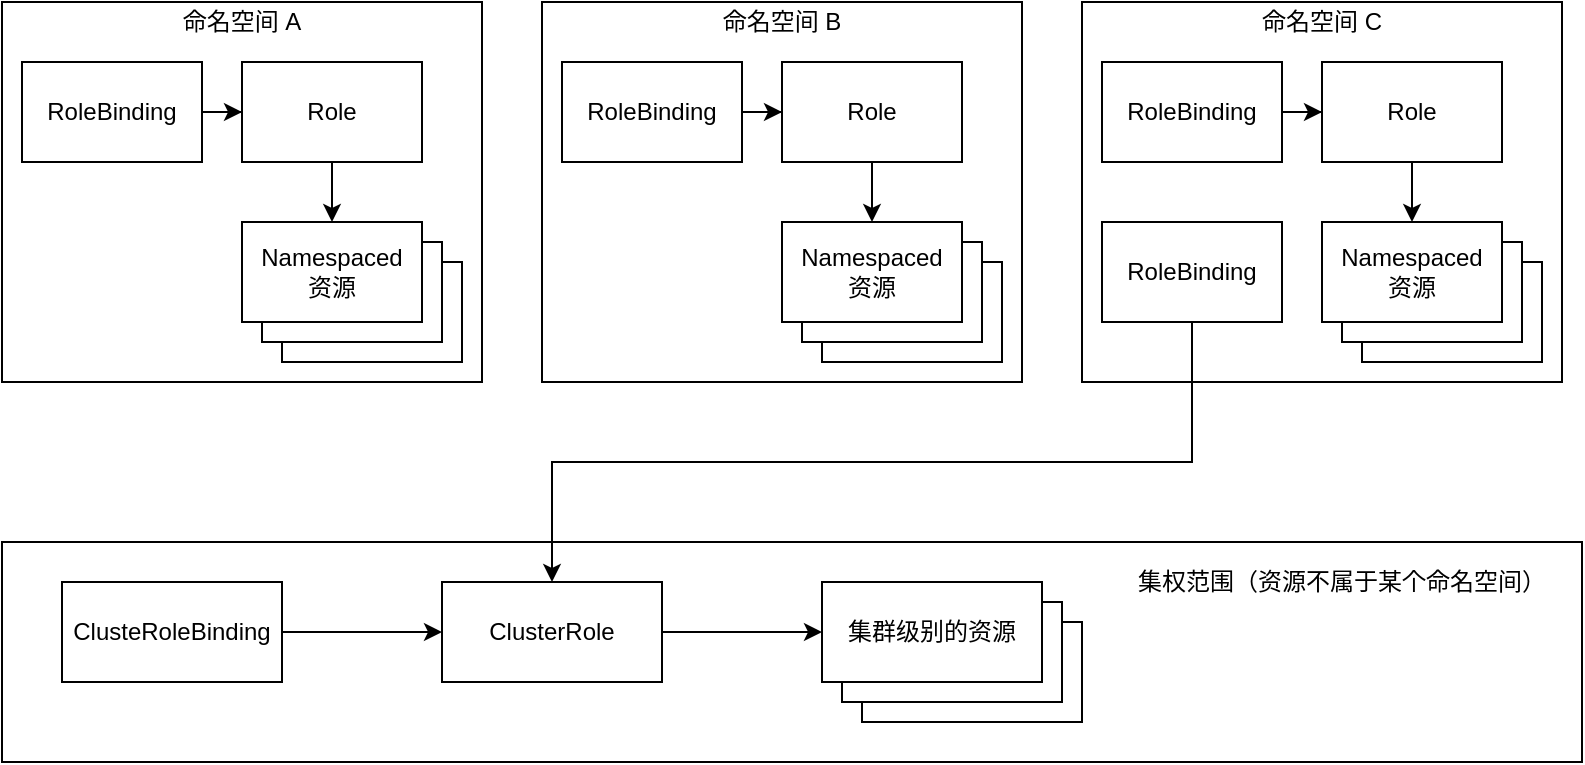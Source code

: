 <mxfile version="12.6.5" type="device"><diagram id="B2bnQfyuNBwNvl9lj1Kw" name="Page-1"><mxGraphModel dx="1038" dy="607" grid="1" gridSize="10" guides="1" tooltips="1" connect="1" arrows="1" fold="1" page="1" pageScale="1" pageWidth="2339" pageHeight="3300" math="0" shadow="0"><root><mxCell id="0"/><mxCell id="1" parent="0"/><mxCell id="u-z1ZfbVBFM_zaNzOBeN-37" value="" style="rounded=0;whiteSpace=wrap;html=1;" vertex="1" parent="1"><mxGeometry x="170" y="410" width="790" height="110" as="geometry"/></mxCell><mxCell id="u-z1ZfbVBFM_zaNzOBeN-33" value="集群级别的资源" style="rounded=0;whiteSpace=wrap;html=1;" vertex="1" parent="1"><mxGeometry x="600" y="450" width="110" height="50" as="geometry"/></mxCell><mxCell id="u-z1ZfbVBFM_zaNzOBeN-32" value="集群级别的资源" style="rounded=0;whiteSpace=wrap;html=1;" vertex="1" parent="1"><mxGeometry x="590" y="440" width="110" height="50" as="geometry"/></mxCell><mxCell id="u-z1ZfbVBFM_zaNzOBeN-8" value="" style="rounded=0;whiteSpace=wrap;html=1;" vertex="1" parent="1"><mxGeometry x="170" y="140" width="240" height="190" as="geometry"/></mxCell><mxCell id="u-z1ZfbVBFM_zaNzOBeN-5" value="Namespaced&lt;br&gt;资源" style="rounded=0;whiteSpace=wrap;html=1;" vertex="1" parent="1"><mxGeometry x="310" y="270" width="90" height="50" as="geometry"/></mxCell><mxCell id="u-z1ZfbVBFM_zaNzOBeN-4" value="Namespaced&lt;br&gt;资源" style="rounded=0;whiteSpace=wrap;html=1;" vertex="1" parent="1"><mxGeometry x="300" y="260" width="90" height="50" as="geometry"/></mxCell><mxCell id="u-z1ZfbVBFM_zaNzOBeN-7" style="edgeStyle=orthogonalEdgeStyle;rounded=0;orthogonalLoop=1;jettySize=auto;html=1;" edge="1" parent="1" source="u-z1ZfbVBFM_zaNzOBeN-1" target="u-z1ZfbVBFM_zaNzOBeN-2"><mxGeometry relative="1" as="geometry"/></mxCell><mxCell id="u-z1ZfbVBFM_zaNzOBeN-1" value="RoleBinding" style="rounded=0;whiteSpace=wrap;html=1;" vertex="1" parent="1"><mxGeometry x="180" y="170" width="90" height="50" as="geometry"/></mxCell><mxCell id="u-z1ZfbVBFM_zaNzOBeN-6" style="edgeStyle=orthogonalEdgeStyle;rounded=0;orthogonalLoop=1;jettySize=auto;html=1;" edge="1" parent="1" source="u-z1ZfbVBFM_zaNzOBeN-2" target="u-z1ZfbVBFM_zaNzOBeN-3"><mxGeometry relative="1" as="geometry"/></mxCell><mxCell id="u-z1ZfbVBFM_zaNzOBeN-2" value="Role" style="rounded=0;whiteSpace=wrap;html=1;" vertex="1" parent="1"><mxGeometry x="290" y="170" width="90" height="50" as="geometry"/></mxCell><mxCell id="u-z1ZfbVBFM_zaNzOBeN-3" value="Namespaced&lt;br&gt;资源" style="rounded=0;whiteSpace=wrap;html=1;" vertex="1" parent="1"><mxGeometry x="290" y="250" width="90" height="50" as="geometry"/></mxCell><mxCell id="u-z1ZfbVBFM_zaNzOBeN-9" value="命名空间 A" style="text;html=1;strokeColor=none;fillColor=none;align=center;verticalAlign=middle;whiteSpace=wrap;rounded=0;" vertex="1" parent="1"><mxGeometry x="245" y="140" width="90" height="20" as="geometry"/></mxCell><mxCell id="u-z1ZfbVBFM_zaNzOBeN-10" value="" style="rounded=0;whiteSpace=wrap;html=1;" vertex="1" parent="1"><mxGeometry x="440" y="140" width="240" height="190" as="geometry"/></mxCell><mxCell id="u-z1ZfbVBFM_zaNzOBeN-11" value="Namespaced&lt;br&gt;资源" style="rounded=0;whiteSpace=wrap;html=1;" vertex="1" parent="1"><mxGeometry x="580" y="270" width="90" height="50" as="geometry"/></mxCell><mxCell id="u-z1ZfbVBFM_zaNzOBeN-12" value="Namespaced&lt;br&gt;资源" style="rounded=0;whiteSpace=wrap;html=1;" vertex="1" parent="1"><mxGeometry x="570" y="260" width="90" height="50" as="geometry"/></mxCell><mxCell id="u-z1ZfbVBFM_zaNzOBeN-13" style="edgeStyle=orthogonalEdgeStyle;rounded=0;orthogonalLoop=1;jettySize=auto;html=1;" edge="1" parent="1" source="u-z1ZfbVBFM_zaNzOBeN-14" target="u-z1ZfbVBFM_zaNzOBeN-16"><mxGeometry relative="1" as="geometry"/></mxCell><mxCell id="u-z1ZfbVBFM_zaNzOBeN-14" value="RoleBinding" style="rounded=0;whiteSpace=wrap;html=1;" vertex="1" parent="1"><mxGeometry x="450" y="170" width="90" height="50" as="geometry"/></mxCell><mxCell id="u-z1ZfbVBFM_zaNzOBeN-15" style="edgeStyle=orthogonalEdgeStyle;rounded=0;orthogonalLoop=1;jettySize=auto;html=1;" edge="1" parent="1" source="u-z1ZfbVBFM_zaNzOBeN-16" target="u-z1ZfbVBFM_zaNzOBeN-17"><mxGeometry relative="1" as="geometry"/></mxCell><mxCell id="u-z1ZfbVBFM_zaNzOBeN-16" value="Role" style="rounded=0;whiteSpace=wrap;html=1;" vertex="1" parent="1"><mxGeometry x="560" y="170" width="90" height="50" as="geometry"/></mxCell><mxCell id="u-z1ZfbVBFM_zaNzOBeN-17" value="Namespaced&lt;br&gt;资源" style="rounded=0;whiteSpace=wrap;html=1;" vertex="1" parent="1"><mxGeometry x="560" y="250" width="90" height="50" as="geometry"/></mxCell><mxCell id="u-z1ZfbVBFM_zaNzOBeN-18" value="命名空间 B" style="text;html=1;strokeColor=none;fillColor=none;align=center;verticalAlign=middle;whiteSpace=wrap;rounded=0;" vertex="1" parent="1"><mxGeometry x="515" y="140" width="90" height="20" as="geometry"/></mxCell><mxCell id="u-z1ZfbVBFM_zaNzOBeN-19" value="" style="rounded=0;whiteSpace=wrap;html=1;" vertex="1" parent="1"><mxGeometry x="710" y="140" width="240" height="190" as="geometry"/></mxCell><mxCell id="u-z1ZfbVBFM_zaNzOBeN-20" value="Namespaced&lt;br&gt;资源" style="rounded=0;whiteSpace=wrap;html=1;" vertex="1" parent="1"><mxGeometry x="850" y="270" width="90" height="50" as="geometry"/></mxCell><mxCell id="u-z1ZfbVBFM_zaNzOBeN-21" value="Namespaced&lt;br&gt;资源" style="rounded=0;whiteSpace=wrap;html=1;" vertex="1" parent="1"><mxGeometry x="840" y="260" width="90" height="50" as="geometry"/></mxCell><mxCell id="u-z1ZfbVBFM_zaNzOBeN-22" style="edgeStyle=orthogonalEdgeStyle;rounded=0;orthogonalLoop=1;jettySize=auto;html=1;" edge="1" parent="1" source="u-z1ZfbVBFM_zaNzOBeN-23" target="u-z1ZfbVBFM_zaNzOBeN-25"><mxGeometry relative="1" as="geometry"/></mxCell><mxCell id="u-z1ZfbVBFM_zaNzOBeN-23" value="RoleBinding" style="rounded=0;whiteSpace=wrap;html=1;" vertex="1" parent="1"><mxGeometry x="720" y="170" width="90" height="50" as="geometry"/></mxCell><mxCell id="u-z1ZfbVBFM_zaNzOBeN-24" style="edgeStyle=orthogonalEdgeStyle;rounded=0;orthogonalLoop=1;jettySize=auto;html=1;" edge="1" parent="1" source="u-z1ZfbVBFM_zaNzOBeN-25" target="u-z1ZfbVBFM_zaNzOBeN-26"><mxGeometry relative="1" as="geometry"/></mxCell><mxCell id="u-z1ZfbVBFM_zaNzOBeN-25" value="Role" style="rounded=0;whiteSpace=wrap;html=1;" vertex="1" parent="1"><mxGeometry x="830" y="170" width="90" height="50" as="geometry"/></mxCell><mxCell id="u-z1ZfbVBFM_zaNzOBeN-26" value="Namespaced&lt;br&gt;资源" style="rounded=0;whiteSpace=wrap;html=1;" vertex="1" parent="1"><mxGeometry x="830" y="250" width="90" height="50" as="geometry"/></mxCell><mxCell id="u-z1ZfbVBFM_zaNzOBeN-27" value="命名空间 C" style="text;html=1;strokeColor=none;fillColor=none;align=center;verticalAlign=middle;whiteSpace=wrap;rounded=0;" vertex="1" parent="1"><mxGeometry x="785" y="140" width="90" height="20" as="geometry"/></mxCell><mxCell id="u-z1ZfbVBFM_zaNzOBeN-36" style="edgeStyle=orthogonalEdgeStyle;rounded=0;orthogonalLoop=1;jettySize=auto;html=1;entryX=0.5;entryY=0;entryDx=0;entryDy=0;" edge="1" parent="1" source="u-z1ZfbVBFM_zaNzOBeN-28" target="u-z1ZfbVBFM_zaNzOBeN-30"><mxGeometry relative="1" as="geometry"><Array as="points"><mxPoint x="765" y="370"/><mxPoint x="445" y="370"/></Array></mxGeometry></mxCell><mxCell id="u-z1ZfbVBFM_zaNzOBeN-28" value="RoleBinding" style="rounded=0;whiteSpace=wrap;html=1;" vertex="1" parent="1"><mxGeometry x="720" y="250" width="90" height="50" as="geometry"/></mxCell><mxCell id="u-z1ZfbVBFM_zaNzOBeN-34" style="edgeStyle=orthogonalEdgeStyle;rounded=0;orthogonalLoop=1;jettySize=auto;html=1;" edge="1" parent="1" source="u-z1ZfbVBFM_zaNzOBeN-29" target="u-z1ZfbVBFM_zaNzOBeN-30"><mxGeometry relative="1" as="geometry"/></mxCell><mxCell id="u-z1ZfbVBFM_zaNzOBeN-29" value="ClusteRoleBinding" style="rounded=0;whiteSpace=wrap;html=1;" vertex="1" parent="1"><mxGeometry x="200" y="430" width="110" height="50" as="geometry"/></mxCell><mxCell id="u-z1ZfbVBFM_zaNzOBeN-35" style="edgeStyle=orthogonalEdgeStyle;rounded=0;orthogonalLoop=1;jettySize=auto;html=1;" edge="1" parent="1" source="u-z1ZfbVBFM_zaNzOBeN-30" target="u-z1ZfbVBFM_zaNzOBeN-31"><mxGeometry relative="1" as="geometry"/></mxCell><mxCell id="u-z1ZfbVBFM_zaNzOBeN-30" value="ClusterRole" style="rounded=0;whiteSpace=wrap;html=1;" vertex="1" parent="1"><mxGeometry x="390" y="430" width="110" height="50" as="geometry"/></mxCell><mxCell id="u-z1ZfbVBFM_zaNzOBeN-31" value="集群级别的资源" style="rounded=0;whiteSpace=wrap;html=1;" vertex="1" parent="1"><mxGeometry x="580" y="430" width="110" height="50" as="geometry"/></mxCell><mxCell id="u-z1ZfbVBFM_zaNzOBeN-43" value="集权范围（资源不属于某个命名空间）" style="text;html=1;strokeColor=none;fillColor=none;align=center;verticalAlign=middle;whiteSpace=wrap;rounded=0;" vertex="1" parent="1"><mxGeometry x="730" y="420" width="220" height="20" as="geometry"/></mxCell></root></mxGraphModel></diagram></mxfile>